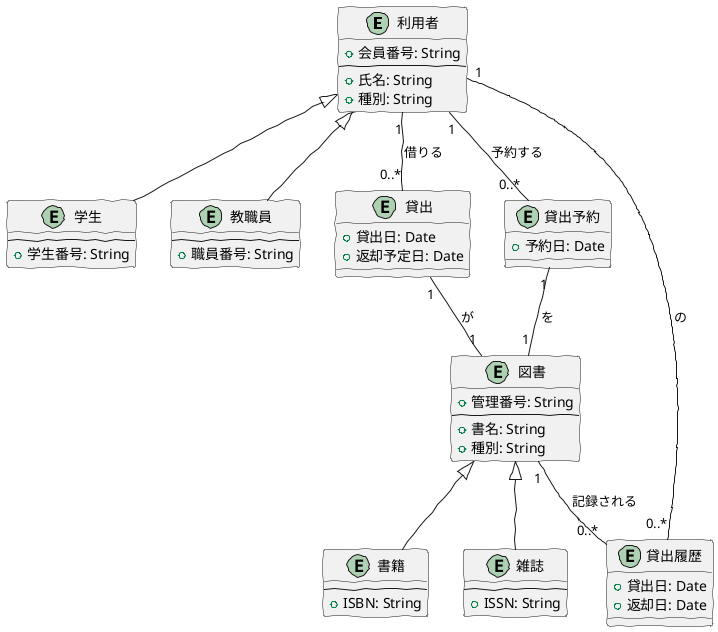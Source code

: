 @startuml
skinparam handwritten true
skinparam style strict

entity 利用者 {
  +会員番号: String
  --
  +氏名: String
  +種別: String
}

entity 学生 {
  --
  +学生番号: String
}

entity 教職員 {
  --
  +職員番号: String
}

entity 図書 {
  +管理番号: String
  --
  +書名: String
  +種別: String
}

entity 書籍 {
  --
  +ISBN: String
}

entity 雑誌 {
  --
  +ISSN: String
}

entity 貸出 {
  +貸出日: Date
  +返却予定日: Date
}

entity 貸出履歴 {
  +貸出日: Date
  +返却日: Date
}

entity 貸出予約 {
  +予約日: Date
}

利用者 "1" -- "0..*" 貸出: 借りる
貸出 "1" -- "1" 図書: が
利用者 "1" -- "0..*" 貸出予約: 予約する
貸出予約 "1" -- "1" 図書: を

図書 "1" -- "0..*" 貸出履歴: 記録される
利用者 "1" -- "0..*" 貸出履歴: の

利用者 <|-- 学生
利用者 <|-- 教職員
図書 <|-- 書籍
図書 <|-- 雑誌
@enduml